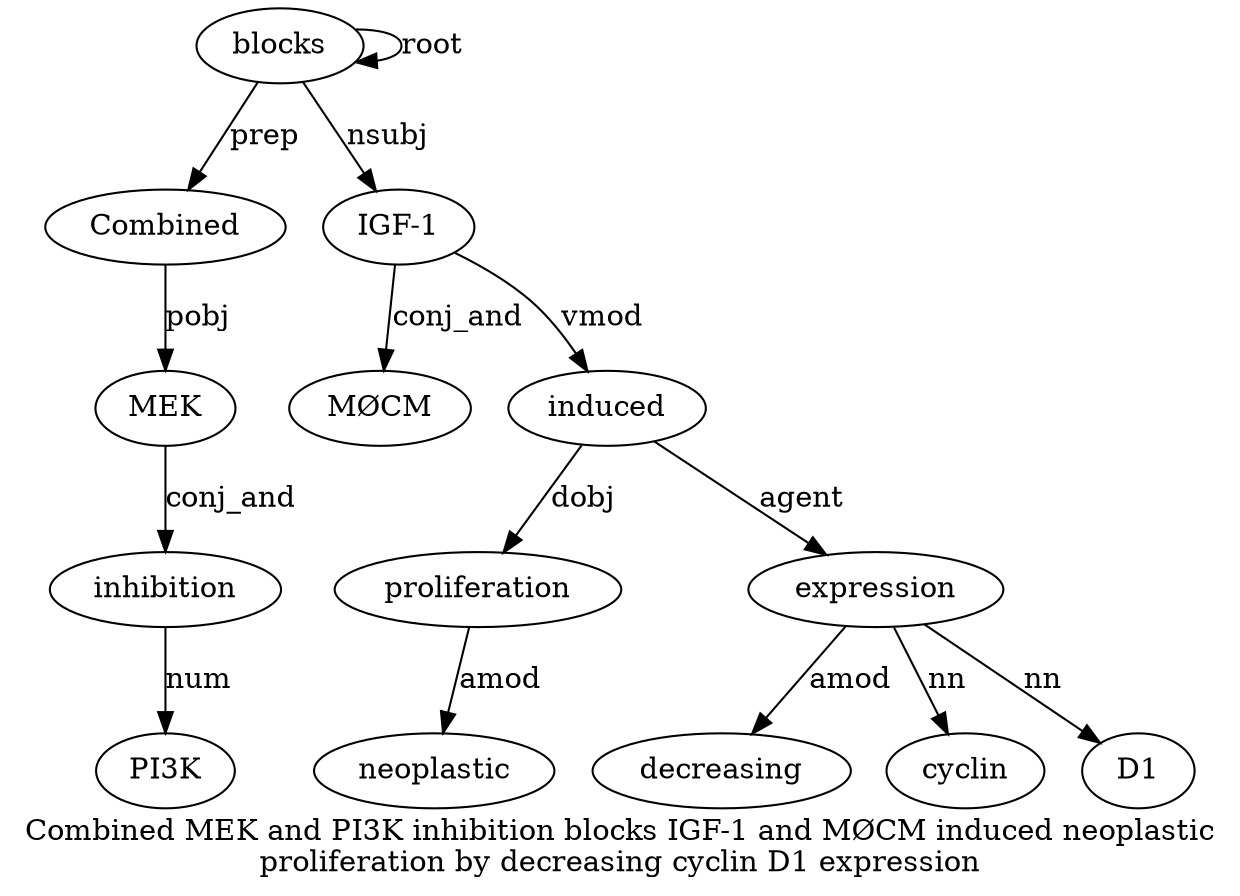 digraph "Combined MEK and PI3K inhibition blocks IGF-1 and MØCM induced neoplastic proliferation by decreasing cyclin D1 expression" {
label="Combined MEK and PI3K inhibition blocks IGF-1 and MØCM induced neoplastic
proliferation by decreasing cyclin D1 expression";
blocks6 [style=filled, fillcolor=white, label=blocks];
Combined1 [style=filled, fillcolor=white, label=Combined];
blocks6 -> Combined1  [label=prep];
MEK2 [style=filled, fillcolor=white, label=MEK];
Combined1 -> MEK2  [label=pobj];
inhibition5 [style=filled, fillcolor=white, label=inhibition];
PI3K4 [style=filled, fillcolor=white, label=PI3K];
inhibition5 -> PI3K4  [label=num];
MEK2 -> inhibition5  [label=conj_and];
blocks6 -> blocks6  [label=root];
"IGF-17" [style=filled, fillcolor=white, label="IGF-1"];
blocks6 -> "IGF-17"  [label=nsubj];
"MØCM9" [style=filled, fillcolor=white, label="MØCM"];
"IGF-17" -> "MØCM9"  [label=conj_and];
induced10 [style=filled, fillcolor=white, label=induced];
"IGF-17" -> induced10  [label=vmod];
proliferation12 [style=filled, fillcolor=white, label=proliferation];
neoplastic11 [style=filled, fillcolor=white, label=neoplastic];
proliferation12 -> neoplastic11  [label=amod];
induced10 -> proliferation12  [label=dobj];
expression17 [style=filled, fillcolor=white, label=expression];
decreasing14 [style=filled, fillcolor=white, label=decreasing];
expression17 -> decreasing14  [label=amod];
cyclin15 [style=filled, fillcolor=white, label=cyclin];
expression17 -> cyclin15  [label=nn];
D116 [style=filled, fillcolor=white, label=D1];
expression17 -> D116  [label=nn];
induced10 -> expression17  [label=agent];
}
